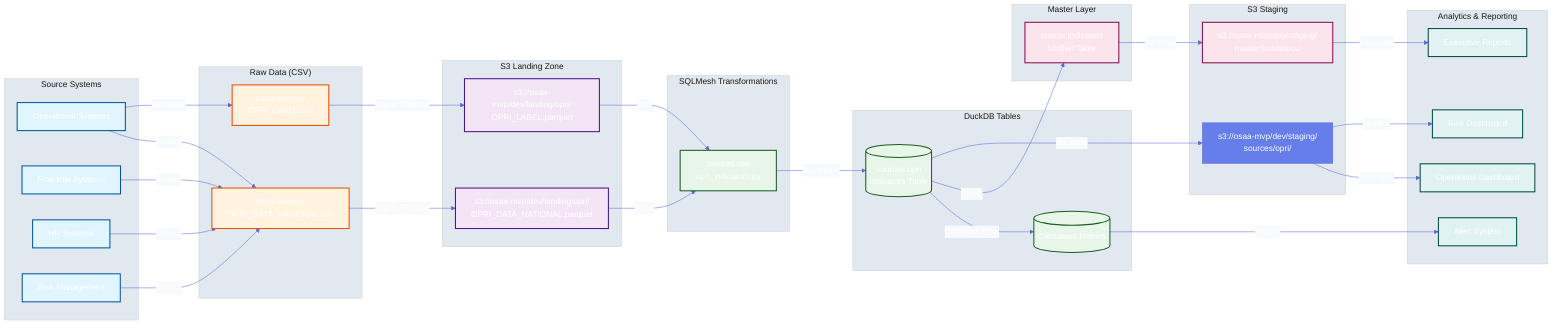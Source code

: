 %%{init: {'theme':'base', 'themeVariables': { 'primaryColor':'#667eea', 'primaryTextColor':'#fff', 'primaryBorderColor':'#5a67d8', 'lineColor':'#5a67d8', 'secondaryColor':'#f7fafc', 'tertiaryColor':'#e2e8f0'}}}%%

graph LR
    %% OPRI Data Lineage Diagram
    %% Shows the complete data flow for Operational Performance and Risk Indicators

    %% Source Systems
    subgraph "Source Systems"
        OPS_SYS[Operational Systems]
        FIN_SYS[Financial Systems]
        HR_SYS[HR Systems]
        RISK_SYS[Risk Management]
    end

    %% Raw Data Layer
    subgraph "Raw Data (CSV)"
        OPRI_DATA_RAW[data/raw/opri/<br/>OPRI_DATA_NATIONAL.csv]
        OPRI_LABEL_RAW[data/raw/opri/<br/>OPRI_LABEL.csv]
    end

    %% S3 Landing Zone
    subgraph "S3 Landing Zone"
        OPRI_DATA_LAND[s3://osaa-mvp/dev/landing/opri/<br/>OPRI_DATA_NATIONAL.parquet]
        OPRI_LABEL_LAND[s3://osaa-mvp/dev/landing/opri/<br/>OPRI_LABEL.parquet]
    end

    %% SQLMesh Models
    subgraph "SQLMesh Transformations"
        OPRI_SRC[sources.opri<br/>opri_indicators.py]
    end

    %% DuckDB Processing
    subgraph "DuckDB Tables"
        OPRI_TABLE[(sources.opri<br/>Indicators Table)]
        OPRI_METRICS[(Calculated Metrics)]
    end

    %% Master Model
    subgraph "Master Layer"
        MASTER[master.indicators<br/>Unified Table]
    end

    %% S3 Staging
    subgraph "S3 Staging"
        OPRI_STAGE[s3://osaa-mvp/dev/staging/<br/>sources/opri/]
        MASTER_STAGE[s3://osaa-mvp/dev/staging/<br/>master/indicators/]
    end

    %% Analytics Layer
    subgraph "Analytics & Reporting"
        OPS_DASH[Operations Dashboard]
        RISK_DASH[Risk Dashboard]
        EXEC_REPORTS[Executive Reports]
        ALERTS[Alert System]
    end

    %% Data Flow Connections
    OPS_SYS -->|Extract| OPRI_DATA_RAW
    FIN_SYS -->|Extract| OPRI_DATA_RAW
    HR_SYS -->|Extract| OPRI_DATA_RAW
    RISK_SYS -->|Extract| OPRI_DATA_RAW
    OPS_SYS -->|Metadata| OPRI_LABEL_RAW

    OPRI_DATA_RAW -->|Ingest Pipeline| OPRI_DATA_LAND
    OPRI_LABEL_RAW -->|Ingest Pipeline| OPRI_LABEL_LAND

    OPRI_DATA_LAND -->|Read| OPRI_SRC
    OPRI_LABEL_LAND -->|Join| OPRI_SRC

    OPRI_SRC -->|Transform| OPRI_TABLE
    OPRI_TABLE -->|Calculate KPIs| OPRI_METRICS

    OPRI_TABLE -->|Union| MASTER

    OPRI_TABLE -->|S3 Write| OPRI_STAGE
    MASTER -->|S3 Write| MASTER_STAGE

    OPRI_STAGE -->|Real-time| OPS_DASH
    OPRI_STAGE -->|Monitor| RISK_DASH
    MASTER_STAGE -->|Generate| EXEC_REPORTS
    OPRI_METRICS -->|Trigger| ALERTS

    %% Styling
    classDef source fill:#e1f5ff,stroke:#01579b,stroke-width:2px
    classDef raw fill:#fff3e0,stroke:#e65100,stroke-width:2px
    classDef landing fill:#f3e5f5,stroke:#4a148c,stroke-width:2px
    classDef transform fill:#e8f5e9,stroke:#1b5e20,stroke-width:2px
    classDef master fill:#fce4ec,stroke:#880e4f,stroke-width:2px
    classDef output fill:#e0f2f1,stroke:#004d40,stroke-width:2px

    class OPS_SYS,FIN_SYS,HR_SYS,RISK_SYS source
    class OPRI_DATA_RAW,OPRI_LABEL_RAW raw
    class OPRI_DATA_LAND,OPRI_LABEL_LAND landing
    class OPRI_SRC,OPRI_TABLE,OPRI_METRICS transform
    class MASTER,MASTER_STAGE master
    class OPS_DASH,RISK_DASH,EXEC_REPORTS,ALERTS output